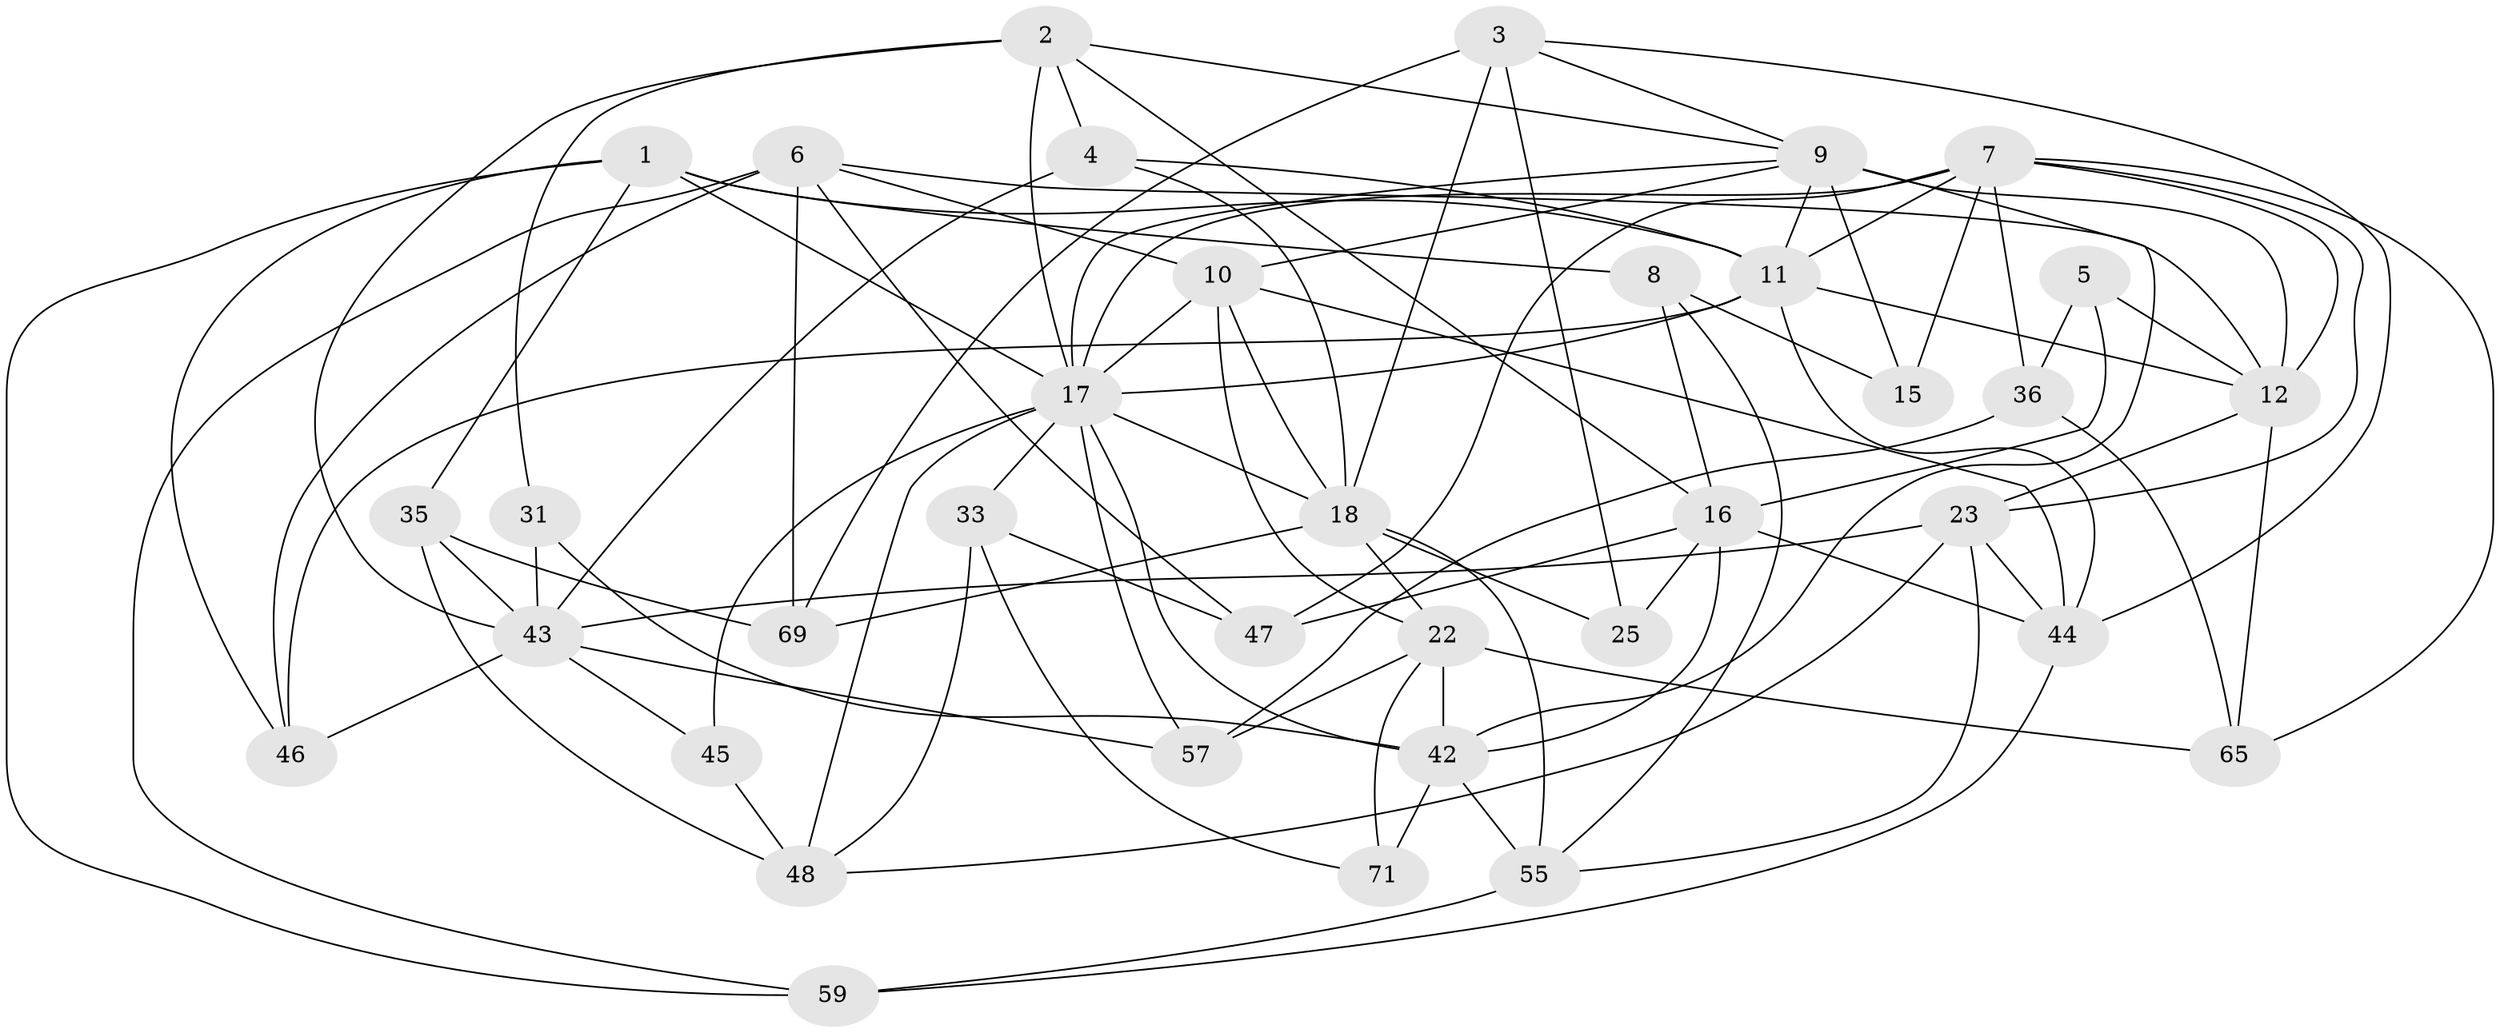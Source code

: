 // original degree distribution, {4: 1.0}
// Generated by graph-tools (version 1.1) at 2025/54/03/05/25 16:54:48]
// undirected, 36 vertices, 96 edges
graph export_dot {
graph [start="1"]
  node [color=gray90,style=filled];
  1 [super="+32"];
  2 [super="+24"];
  3 [super="+13"];
  4 [super="+56"];
  5;
  6 [super="+21"];
  7 [super="+41+39"];
  8;
  9 [super="+72+70+66"];
  10 [super="+40"];
  11 [super="+26"];
  12 [super="+64+52+14"];
  15;
  16 [super="+62+54"];
  17 [super="+19+20"];
  18 [super="+68+63+34"];
  22 [super="+37"];
  23 [super="+27"];
  25;
  31;
  33;
  35;
  36;
  42 [super="+49+51"];
  43 [super="+60+58"];
  44 [super="+53"];
  45;
  46;
  47;
  48 [super="+67"];
  55 [super="+61"];
  57;
  59;
  65;
  69;
  71;
  1 -- 8;
  1 -- 46;
  1 -- 59;
  1 -- 17;
  1 -- 35;
  1 -- 11;
  2 -- 9;
  2 -- 4;
  2 -- 43;
  2 -- 31;
  2 -- 16;
  2 -- 17;
  3 -- 25 [weight=2];
  3 -- 69;
  3 -- 9;
  3 -- 44;
  3 -- 18;
  4 -- 11 [weight=2];
  4 -- 18 [weight=2];
  4 -- 43;
  5 -- 12 [weight=2];
  5 -- 36;
  5 -- 16;
  6 -- 47;
  6 -- 59;
  6 -- 46;
  6 -- 69;
  6 -- 12;
  6 -- 10;
  7 -- 36;
  7 -- 47;
  7 -- 65;
  7 -- 17;
  7 -- 15;
  7 -- 23;
  7 -- 12;
  7 -- 11;
  8 -- 16;
  8 -- 15;
  8 -- 55;
  9 -- 11;
  9 -- 15 [weight=2];
  9 -- 10;
  9 -- 12 [weight=2];
  9 -- 42;
  9 -- 17;
  10 -- 22;
  10 -- 17;
  10 -- 18;
  10 -- 44;
  11 -- 46;
  11 -- 17;
  11 -- 12 [weight=2];
  11 -- 44;
  12 -- 23;
  12 -- 65;
  16 -- 25;
  16 -- 42 [weight=2];
  16 -- 44;
  16 -- 47;
  17 -- 45;
  17 -- 33;
  17 -- 18;
  17 -- 48;
  17 -- 42;
  17 -- 57;
  18 -- 25;
  18 -- 55 [weight=2];
  18 -- 69;
  18 -- 22;
  22 -- 65;
  22 -- 57;
  22 -- 71;
  22 -- 42;
  23 -- 48;
  23 -- 55;
  23 -- 43;
  23 -- 44;
  31 -- 43;
  31 -- 42 [weight=2];
  33 -- 48;
  33 -- 47;
  33 -- 71;
  35 -- 69;
  35 -- 43;
  35 -- 48;
  36 -- 65;
  36 -- 57;
  42 -- 71 [weight=2];
  42 -- 55;
  43 -- 46;
  43 -- 57;
  43 -- 45;
  44 -- 59;
  45 -- 48 [weight=2];
  55 -- 59;
}
